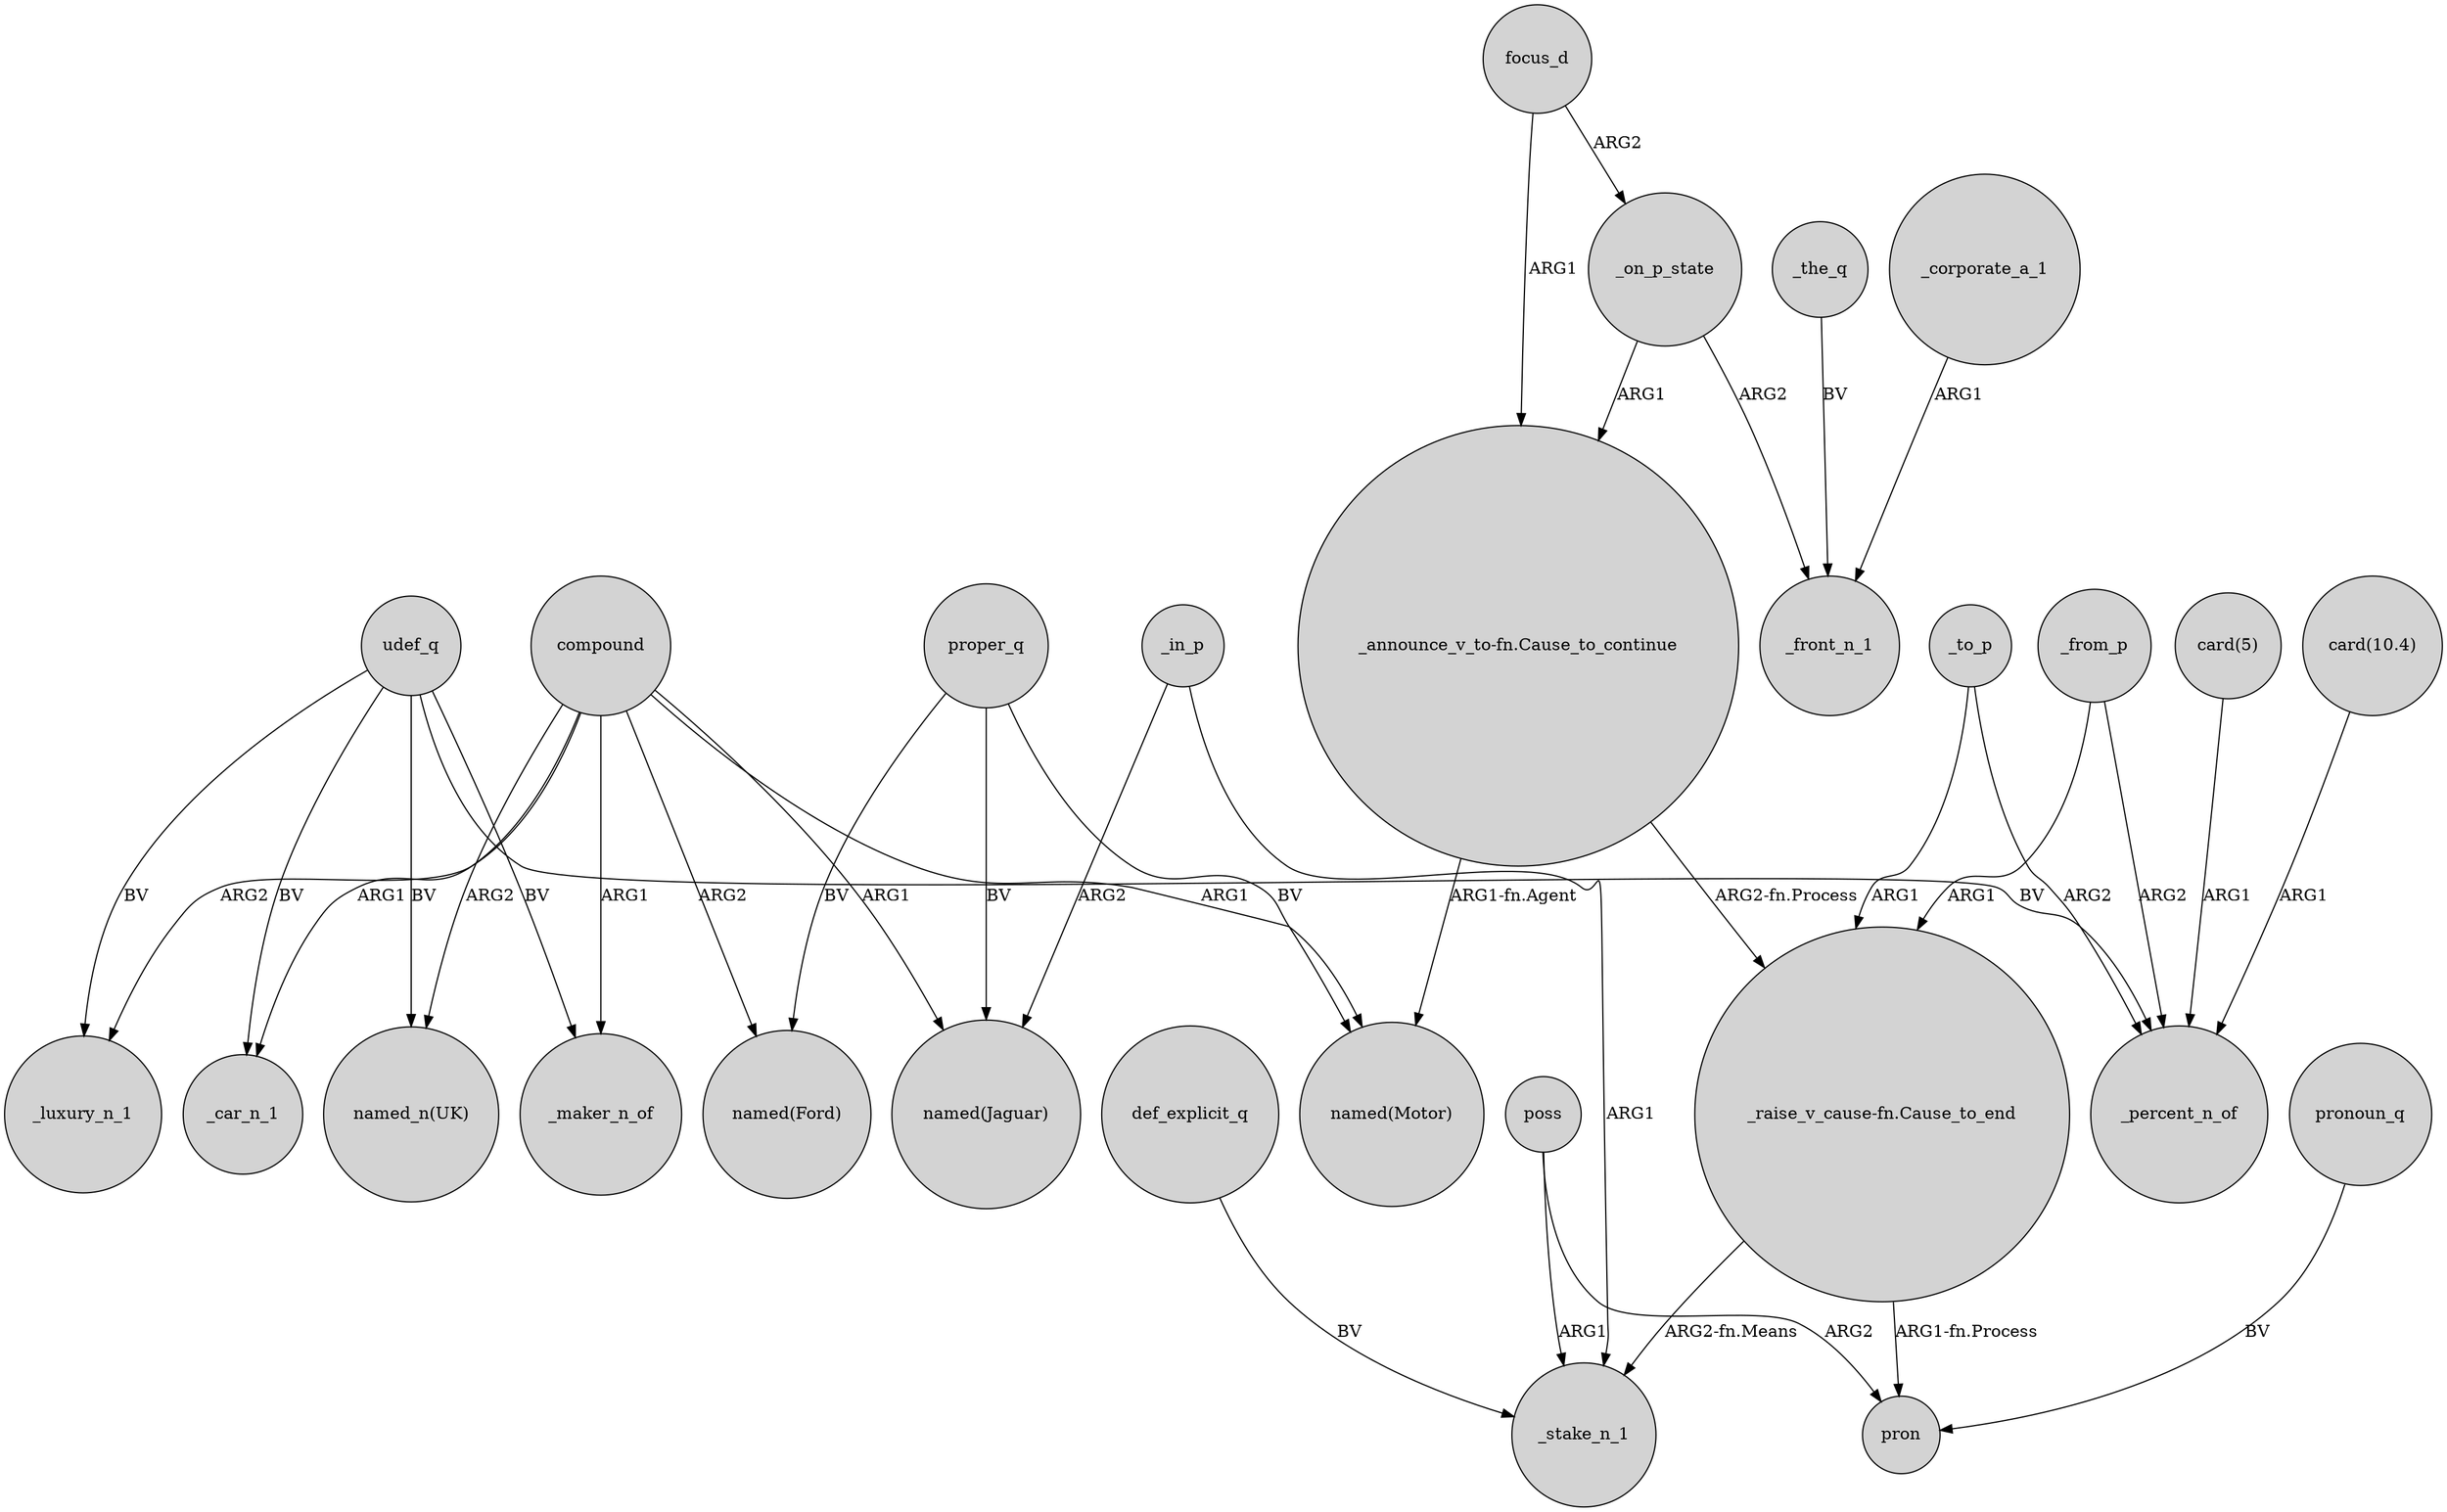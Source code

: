 digraph {
	node [shape=circle style=filled]
	compound -> _car_n_1 [label=ARG1]
	proper_q -> "named(Ford)" [label=BV]
	_in_p -> "named(Jaguar)" [label=ARG2]
	compound -> _luxury_n_1 [label=ARG2]
	"_raise_v_cause-fn.Cause_to_end" -> pron [label="ARG1-fn.Process"]
	"_raise_v_cause-fn.Cause_to_end" -> _stake_n_1 [label="ARG2-fn.Means"]
	proper_q -> "named(Motor)" [label=BV]
	udef_q -> _luxury_n_1 [label=BV]
	_on_p_state -> _front_n_1 [label=ARG2]
	compound -> "named(Ford)" [label=ARG2]
	_to_p -> _percent_n_of [label=ARG2]
	focus_d -> _on_p_state [label=ARG2]
	focus_d -> "_announce_v_to-fn.Cause_to_continue" [label=ARG1]
	udef_q -> _maker_n_of [label=BV]
	pronoun_q -> pron [label=BV]
	poss -> pron [label=ARG2]
	_to_p -> "_raise_v_cause-fn.Cause_to_end" [label=ARG1]
	udef_q -> _percent_n_of [label=BV]
	compound -> "named_n(UK)" [label=ARG2]
	udef_q -> "named_n(UK)" [label=BV]
	udef_q -> _car_n_1 [label=BV]
	proper_q -> "named(Jaguar)" [label=BV]
	"card(5)" -> _percent_n_of [label=ARG1]
	def_explicit_q -> _stake_n_1 [label=BV]
	_from_p -> "_raise_v_cause-fn.Cause_to_end" [label=ARG1]
	"_announce_v_to-fn.Cause_to_continue" -> "_raise_v_cause-fn.Cause_to_end" [label="ARG2-fn.Process"]
	"card(10.4)" -> _percent_n_of [label=ARG1]
	_from_p -> _percent_n_of [label=ARG2]
	_on_p_state -> "_announce_v_to-fn.Cause_to_continue" [label=ARG1]
	_corporate_a_1 -> _front_n_1 [label=ARG1]
	compound -> _maker_n_of [label=ARG1]
	_the_q -> _front_n_1 [label=BV]
	"_announce_v_to-fn.Cause_to_continue" -> "named(Motor)" [label="ARG1-fn.Agent"]
	_in_p -> _stake_n_1 [label=ARG1]
	compound -> "named(Motor)" [label=ARG1]
	poss -> _stake_n_1 [label=ARG1]
	compound -> "named(Jaguar)" [label=ARG1]
}

